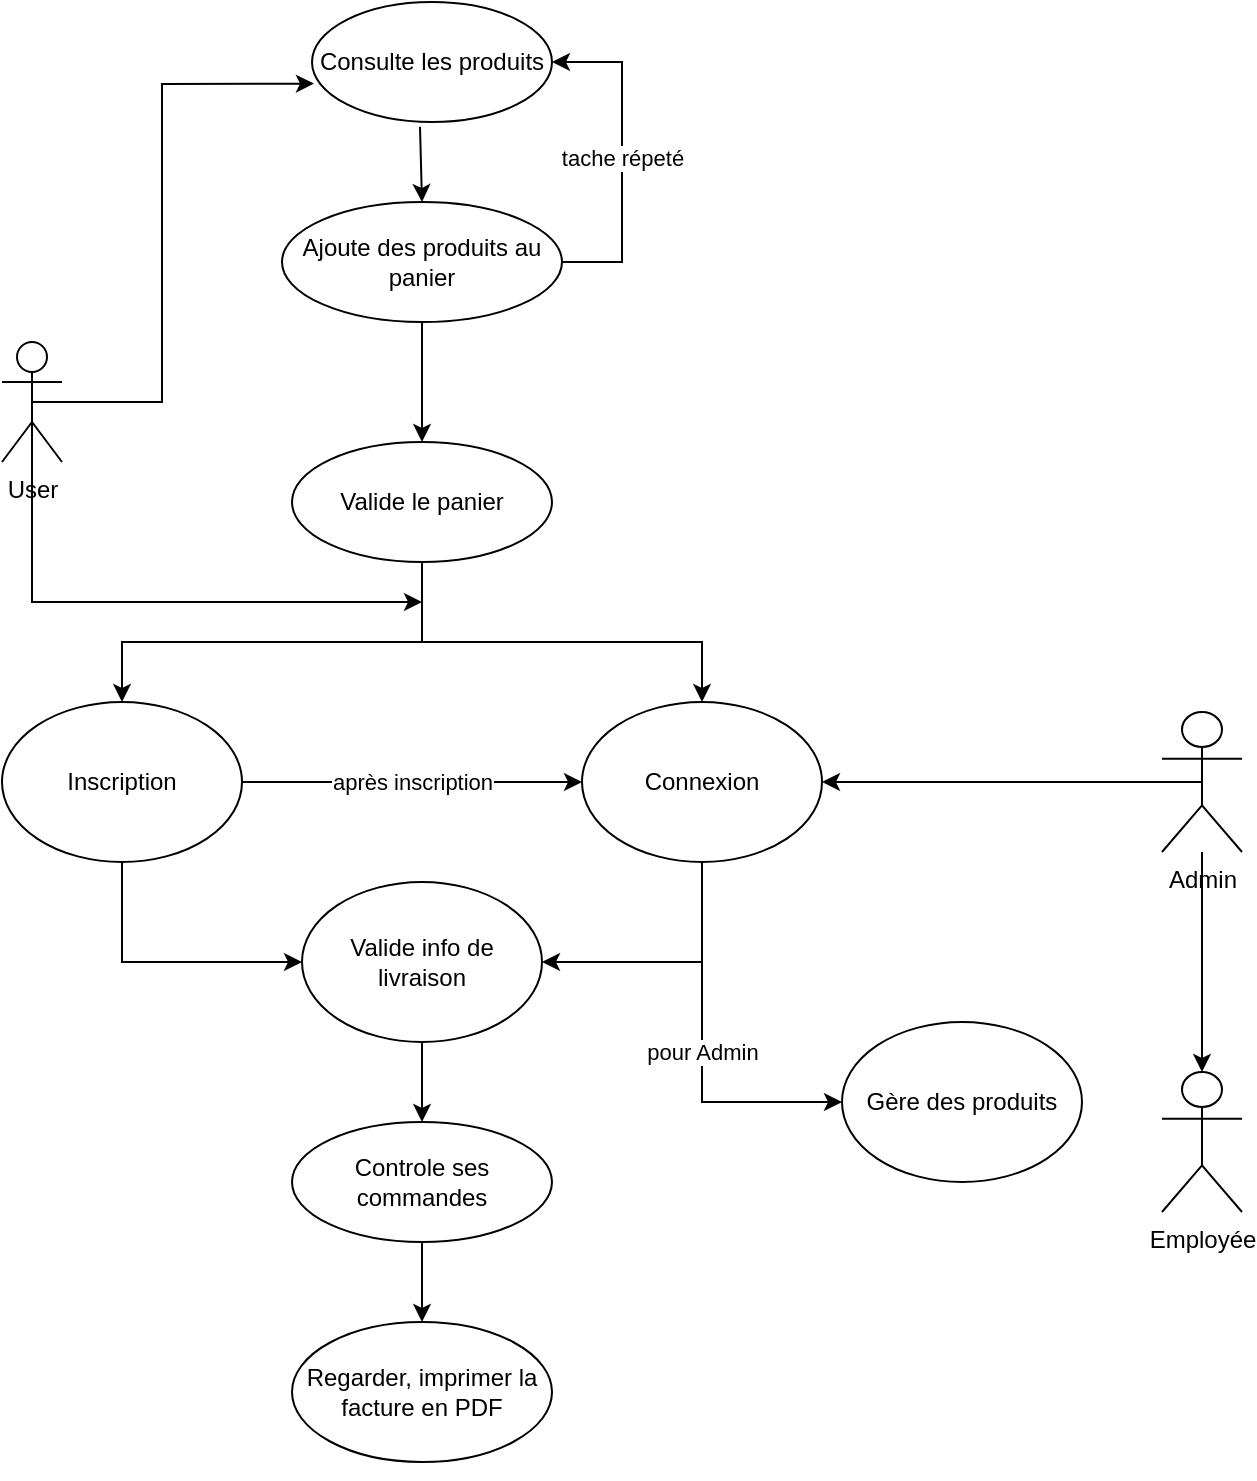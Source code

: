<mxfile version="15.5.4" type="embed"><diagram id="PyPTIPz7Oc-x6869J-TI" name="Page-1"><mxGraphModel dx="1073" dy="615" grid="1" gridSize="10" guides="1" tooltips="1" connect="1" arrows="1" fold="1" page="1" pageScale="1" pageWidth="827" pageHeight="1169" math="0" shadow="0"><root><mxCell id="0"/><mxCell id="1" parent="0"/><mxCell id="MFGf02-coOZ1D1lEETmh-1" value="User" style="shape=umlActor;verticalLabelPosition=bottom;verticalAlign=top;html=1;outlineConnect=0;" parent="1" vertex="1"><mxGeometry x="30" y="170" width="30" height="60" as="geometry"/></mxCell><mxCell id="27" style="edgeStyle=orthogonalEdgeStyle;rounded=0;orthogonalLoop=1;jettySize=auto;html=1;entryX=0.5;entryY=0;entryDx=0;entryDy=0;entryPerimeter=0;" parent="1" source="B4jQxPsFh91deIZ0dAR_-1" target="24" edge="1"><mxGeometry relative="1" as="geometry"><mxPoint x="630" y="275" as="targetPoint"/></mxGeometry></mxCell><mxCell id="B4jQxPsFh91deIZ0dAR_-1" value="Admin" style="shape=umlActor;verticalLabelPosition=bottom;verticalAlign=top;html=1;outlineConnect=0;" parent="1" vertex="1"><mxGeometry x="610" y="355" width="40" height="70" as="geometry"/></mxCell><mxCell id="B4jQxPsFh91deIZ0dAR_-4" value="Consulte les produits" style="ellipse;whiteSpace=wrap;html=1;" parent="1" vertex="1"><mxGeometry x="185" width="120" height="60" as="geometry"/></mxCell><mxCell id="B4jQxPsFh91deIZ0dAR_-6" value="Ajoute des produits au panier" style="ellipse;whiteSpace=wrap;html=1;" parent="1" vertex="1"><mxGeometry x="170" y="100" width="140" height="60" as="geometry"/></mxCell><mxCell id="B4jQxPsFh91deIZ0dAR_-8" value="Valide le panier" style="ellipse;whiteSpace=wrap;html=1;" parent="1" vertex="1"><mxGeometry x="175" y="220" width="130" height="60" as="geometry"/></mxCell><mxCell id="B4jQxPsFh91deIZ0dAR_-9" value="Controle ses commandes" style="ellipse;whiteSpace=wrap;html=1;" parent="1" vertex="1"><mxGeometry x="175" y="560" width="130" height="60" as="geometry"/></mxCell><mxCell id="B4jQxPsFh91deIZ0dAR_-11" value="Regarder, imprimer la facture en PDF" style="ellipse;whiteSpace=wrap;html=1;" parent="1" vertex="1"><mxGeometry x="175" y="660" width="130" height="70" as="geometry"/></mxCell><mxCell id="B4jQxPsFh91deIZ0dAR_-13" value="" style="endArrow=classic;html=1;rounded=0;exitX=0.5;exitY=0.5;exitDx=0;exitDy=0;exitPerimeter=0;entryX=0.008;entryY=0.68;entryDx=0;entryDy=0;entryPerimeter=0;" parent="1" source="MFGf02-coOZ1D1lEETmh-1" target="B4jQxPsFh91deIZ0dAR_-4" edge="1"><mxGeometry width="50" height="50" relative="1" as="geometry"><mxPoint x="390" y="270" as="sourcePoint"/><mxPoint x="440" y="220" as="targetPoint"/><Array as="points"><mxPoint x="110" y="200"/><mxPoint x="110" y="130"/><mxPoint x="110" y="41"/></Array></mxGeometry></mxCell><mxCell id="B4jQxPsFh91deIZ0dAR_-17" value="" style="endArrow=classic;html=1;rounded=0;entryX=0.5;entryY=0;entryDx=0;entryDy=0;exitX=0.5;exitY=1;exitDx=0;exitDy=0;" parent="1" source="B4jQxPsFh91deIZ0dAR_-9" target="B4jQxPsFh91deIZ0dAR_-11" edge="1"><mxGeometry width="50" height="50" relative="1" as="geometry"><mxPoint x="240" y="680" as="sourcePoint"/><mxPoint x="440" y="290" as="targetPoint"/></mxGeometry></mxCell><mxCell id="B4jQxPsFh91deIZ0dAR_-18" value="" style="endArrow=classic;html=1;rounded=0;exitX=0.5;exitY=1;exitDx=0;exitDy=0;entryX=0;entryY=0.5;entryDx=0;entryDy=0;" parent="1" target="15" edge="1"><mxGeometry width="50" height="50" relative="1" as="geometry"><mxPoint x="90" y="430" as="sourcePoint"/><mxPoint x="150" y="540" as="targetPoint"/><Array as="points"><mxPoint x="90" y="480"/></Array></mxGeometry></mxCell><mxCell id="B4jQxPsFh91deIZ0dAR_-19" value="" style="endArrow=classic;html=1;rounded=0;exitX=0.5;exitY=1;exitDx=0;exitDy=0;entryX=0.5;entryY=0;entryDx=0;entryDy=0;" parent="1" source="B4jQxPsFh91deIZ0dAR_-6" target="B4jQxPsFh91deIZ0dAR_-8" edge="1"><mxGeometry width="50" height="50" relative="1" as="geometry"><mxPoint x="80" y="220" as="sourcePoint"/><mxPoint x="440" y="220" as="targetPoint"/></mxGeometry></mxCell><mxCell id="B4jQxPsFh91deIZ0dAR_-20" value="" style="endArrow=classic;html=1;rounded=0;exitX=0.45;exitY=1.04;exitDx=0;exitDy=0;exitPerimeter=0;entryX=0.5;entryY=0;entryDx=0;entryDy=0;" parent="1" source="B4jQxPsFh91deIZ0dAR_-4" target="B4jQxPsFh91deIZ0dAR_-6" edge="1"><mxGeometry width="50" height="50" relative="1" as="geometry"><mxPoint x="390" y="270" as="sourcePoint"/><mxPoint x="200" y="210" as="targetPoint"/></mxGeometry></mxCell><mxCell id="5" value="" style="endArrow=classic;html=1;rounded=0;exitX=1;exitY=0.5;exitDx=0;exitDy=0;entryX=1;entryY=0.5;entryDx=0;entryDy=0;" parent="1" source="B4jQxPsFh91deIZ0dAR_-6" target="B4jQxPsFh91deIZ0dAR_-4" edge="1"><mxGeometry relative="1" as="geometry"><mxPoint x="330" y="130" as="sourcePoint"/><mxPoint x="330" y="20" as="targetPoint"/><Array as="points"><mxPoint x="340" y="130"/><mxPoint x="340" y="30"/></Array></mxGeometry></mxCell><mxCell id="6" value="tache répeté" style="edgeLabel;resizable=0;html=1;align=center;verticalAlign=middle;" parent="5" connectable="0" vertex="1"><mxGeometry relative="1" as="geometry"/></mxCell><mxCell id="9" value="Connexion" style="ellipse;whiteSpace=wrap;html=1;" parent="1" vertex="1"><mxGeometry x="320" y="350" width="120" height="80" as="geometry"/></mxCell><mxCell id="10" value="Inscription" style="ellipse;whiteSpace=wrap;html=1;" parent="1" vertex="1"><mxGeometry x="30" y="350" width="120" height="80" as="geometry"/></mxCell><mxCell id="13" value="" style="endArrow=classic;html=1;rounded=0;exitX=0.5;exitY=1;exitDx=0;exitDy=0;entryX=1;entryY=0.5;entryDx=0;entryDy=0;" parent="1" target="15" edge="1"><mxGeometry width="50" height="50" relative="1" as="geometry"><mxPoint x="380" y="430" as="sourcePoint"/><mxPoint x="330" y="540" as="targetPoint"/><Array as="points"><mxPoint x="380" y="480"/></Array></mxGeometry></mxCell><mxCell id="15" value="Valide info de livraison" style="ellipse;whiteSpace=wrap;html=1;" parent="1" vertex="1"><mxGeometry x="180" y="440" width="120" height="80" as="geometry"/></mxCell><mxCell id="17" value="" style="endArrow=classic;html=1;rounded=0;entryX=0.5;entryY=0;entryDx=0;entryDy=0;exitX=0.5;exitY=1;exitDx=0;exitDy=0;" parent="1" source="15" target="B4jQxPsFh91deIZ0dAR_-9" edge="1"><mxGeometry width="50" height="50" relative="1" as="geometry"><mxPoint x="390" y="530" as="sourcePoint"/><mxPoint x="440" y="480" as="targetPoint"/></mxGeometry></mxCell><mxCell id="18" value="" style="endArrow=classic;html=1;rounded=0;exitX=0.5;exitY=1;exitDx=0;exitDy=0;entryX=0.5;entryY=0;entryDx=0;entryDy=0;" parent="1" source="B4jQxPsFh91deIZ0dAR_-8" target="9" edge="1"><mxGeometry width="50" height="50" relative="1" as="geometry"><mxPoint x="390" y="320" as="sourcePoint"/><mxPoint x="440" y="270" as="targetPoint"/><Array as="points"><mxPoint x="240" y="320"/><mxPoint x="380" y="320"/></Array></mxGeometry></mxCell><mxCell id="19" value="" style="endArrow=classic;html=1;rounded=0;entryX=0.5;entryY=0;entryDx=0;entryDy=0;" parent="1" target="10" edge="1"><mxGeometry width="50" height="50" relative="1" as="geometry"><mxPoint x="240" y="280" as="sourcePoint"/><mxPoint x="440" y="270" as="targetPoint"/><Array as="points"><mxPoint x="240" y="320"/><mxPoint x="90" y="320"/></Array></mxGeometry></mxCell><mxCell id="20" value="" style="endArrow=classic;html=1;rounded=0;exitX=0.5;exitY=0.5;exitDx=0;exitDy=0;exitPerimeter=0;" parent="1" source="MFGf02-coOZ1D1lEETmh-1" edge="1"><mxGeometry width="50" height="50" relative="1" as="geometry"><mxPoint x="390" y="380" as="sourcePoint"/><mxPoint x="240" y="300" as="targetPoint"/><Array as="points"><mxPoint x="45" y="300"/></Array></mxGeometry></mxCell><mxCell id="22" value="" style="endArrow=classic;html=1;rounded=0;exitX=1;exitY=0.5;exitDx=0;exitDy=0;entryX=0;entryY=0.5;entryDx=0;entryDy=0;" parent="1" source="10" target="9" edge="1"><mxGeometry relative="1" as="geometry"><mxPoint x="360" y="350" as="sourcePoint"/><mxPoint x="460" y="350" as="targetPoint"/></mxGeometry></mxCell><mxCell id="23" value="après inscription" style="edgeLabel;resizable=0;html=1;align=center;verticalAlign=middle;" parent="22" connectable="0" vertex="1"><mxGeometry relative="1" as="geometry"/></mxCell><mxCell id="24" value="Employée" style="shape=umlActor;verticalLabelPosition=bottom;verticalAlign=top;html=1;outlineConnect=0;" parent="1" vertex="1"><mxGeometry x="610" y="535" width="40" height="70" as="geometry"/></mxCell><mxCell id="31" value="" style="endArrow=classic;html=1;rounded=0;entryX=1;entryY=0.5;entryDx=0;entryDy=0;exitX=0.5;exitY=0.5;exitDx=0;exitDy=0;exitPerimeter=0;" parent="1" source="B4jQxPsFh91deIZ0dAR_-1" target="9" edge="1"><mxGeometry width="50" height="50" relative="1" as="geometry"><mxPoint x="600" y="410" as="sourcePoint"/><mxPoint x="440" y="270" as="targetPoint"/></mxGeometry></mxCell><mxCell id="34" value="Gère des produits" style="ellipse;whiteSpace=wrap;html=1;" parent="1" vertex="1"><mxGeometry x="450" y="510" width="120" height="80" as="geometry"/></mxCell><mxCell id="39" value="" style="endArrow=classic;html=1;rounded=0;entryX=0;entryY=0.5;entryDx=0;entryDy=0;" parent="1" source="9" target="34" edge="1"><mxGeometry relative="1" as="geometry"><mxPoint x="360" y="510" as="sourcePoint"/><mxPoint x="460" y="510" as="targetPoint"/><Array as="points"><mxPoint x="380" y="550"/></Array></mxGeometry></mxCell><mxCell id="40" value="pour Admin" style="edgeLabel;resizable=0;html=1;align=center;verticalAlign=middle;" parent="39" connectable="0" vertex="1"><mxGeometry relative="1" as="geometry"/></mxCell><mxCell id="41" style="edgeStyle=orthogonalEdgeStyle;rounded=0;orthogonalLoop=1;jettySize=auto;html=1;exitX=0.5;exitY=1;exitDx=0;exitDy=0;" edge="1" parent="1" source="B4jQxPsFh91deIZ0dAR_-11" target="B4jQxPsFh91deIZ0dAR_-11"><mxGeometry relative="1" as="geometry"/></mxCell></root></mxGraphModel></diagram></mxfile>
